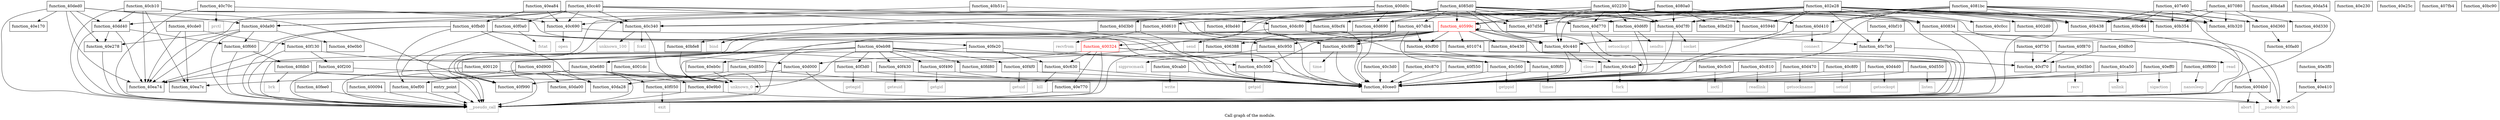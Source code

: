digraph "Call graph of the module." {
  label="Call graph of the module.";
  node [shape=record];

  Node_function_40bd40 [label="{function_40bd40}"];
  Node_function_40bfe8 [label="{function_40bfe8}"];
  Node_function_40bf10 [label="{function_40bf10}"];
  Node_function_40bda8 [label="{function_40bda8}"];
  Node_function_40cab0 [label="{function_40cab0}"];
  Node_function_40c0cc [label="{function_40c0cc}"];
  Node_function_40d360 [label="{function_40d360}"];
  Node_function_40c340 [label="{function_40c340}"];
  Node_function_40d900 [label="{function_40d900}"];
  Node_function_40c3d0 [label="{function_40c3d0}"];
  Node_function_40c440 [label="{function_40c440}"];
  Node_function_40c4a0 [label="{function_40c4a0}"];
  Node_function_40c500 [label="{function_40c500}"];
  Node_function_40c560 [label="{function_40c560}"];
  Node_function_40d610 [label="{function_40d610}"];
  Node_function_40cb10 [label="{function_40cb10}"];
  Node_function_40cc40 [label="{function_40cc40}"];
  Node_function_40d3b0 [label="{function_40d3b0}"];
  Node_function_40c5c0 [label="{function_40c5c0}"];
  Node_function_40c810 [label="{function_40c810}"];
  Node_function_40d410 [label="{function_40d410}"];
  Node_function_40d690 [label="{function_40d690}"];
  Node_function_40cde0 [label="{function_40cde0}"];
  Node_function_40cee0 [label="{function_40cee0}"];
  Node_function_40cf00 [label="{function_40cf00}"];
  Node_function_40c870 [label="{function_40c870}"];
  Node_function_40d470 [label="{function_40d470}"];
  Node_function_40d850 [label="{function_40d850}"];
  Node_function_40da00 [label="{function_40da00}"];
  Node_function_40c8f0 [label="{function_40c8f0}"];
  Node_function_40d4d0 [label="{function_40d4d0}"];
  Node_function_40d6f0 [label="{function_40d6f0}"];
  Node_function_40cf70 [label="{function_40cf70}"];
  Node_function_40dc80 [label="{function_40dc80}"];
  Node_function_40c630 [label="{function_40c630}"];
  Node_function_40c950 [label="{function_40c950}"];
  Node_function_40d550 [label="{function_40d550}"];
  Node_function_40c9f0 [label="{function_40c9f0}"];
  Node_function_40c690 [label="{function_40c690}"];
  Node_function_40c70c [label="{function_40c70c}"];
  Node_function_40d000 [label="{function_40d000}"];
  Node_function_40d8c0 [label="{function_40d8c0}"];
  Node_function_40c7b0 [label="{function_40c7b0}"];
  Node_function_40d5b0 [label="{function_40d5b0}"];
  Node_function_40ca50 [label="{function_40ca50}"];
  Node_function_40da54 [label="{function_40da54}"];
  Node_function_40d770 [label="{function_40d770}"];
  Node_function_40d330 [label="{function_40d330}"];
  Node_function_40e230 [label="{function_40e230}"];
  Node_function_40e25c [label="{function_40e25c}"];
  Node_function_40e278 [label="{function_40e278}"];
  Node_function_40e3f0 [label="{function_40e3f0}"];
  Node_function_40e410 [label="{function_40e410}"];
  Node_function_40e430 [label="{function_40e430}"];
  Node_fork [color="gray50", fontcolor="gray50", label="{fork}"];
  Node_getpid [color="gray50", fontcolor="gray50", label="{getpid}"];
  Node_function_40dd40 [label="{function_40dd40}"];
  Node_function_40da90 [label="{function_40da90}"];
  Node_function_40ded0 [label="{function_40ded0}"];
  Node_function_40e0b0 [label="{function_40e0b0}"];
  Node_function_40e170 [label="{function_40e170}"];
  Node_function_40da28 [label="{function_40da28}"];
  Node_geteuid [color="gray50", fontcolor="gray50", label="{geteuid}"];
  Node_getgid [color="gray50", fontcolor="gray50", label="{getgid}"];
  Node_getuid [color="gray50", fontcolor="gray50", label="{getuid}"];
  Node_nanosleep [color="gray50", fontcolor="gray50", label="{nanosleep}"];
  Node_times [color="gray50", fontcolor="gray50", label="{times}"];
  Node_brk [color="gray50", fontcolor="gray50", label="{brk}"];
  Node_abort [color="gray50", fontcolor="gray50", label="{abort}"];
  Node_function_40e680 [label="{function_40e680}"];
  Node_function_40e770 [label="{function_40e770}"];
  Node_function_40e9b0 [label="{function_40e9b0}"];
  Node_function_40ea74 [label="{function_40ea74}"];
  Node_function_40ea7c [label="{function_40ea7c}"];
  Node_function_40ea84 [label="{function_40ea84}"];
  Node_function_40eb0c [label="{function_40eb0c}"];
  Node_function_40eb98 [label="{function_40eb98}"];
  Node_function_40ef00 [label="{function_40ef00}"];
  Node_function_40eff0 [label="{function_40eff0}"];
  Node_function_40f050 [label="{function_40f050}"];
  Node_function_40f0a0 [label="{function_40f0a0}"];
  Node_function_40f130 [label="{function_40f130}"];
  Node_function_40f200 [label="{function_40f200}"];
  Node_function_40f3d0 [label="{function_40f3d0}"];
  Node_function_40f430 [label="{function_40f430}"];
  Node_function_40f490 [label="{function_40f490}"];
  Node_function_40f4f0 [label="{function_40f4f0}"];
  Node_function_40f550 [label="{function_40f550}"];
  Node_function_40f600 [label="{function_40f600}"];
  Node_function_40f660 [label="{function_40f660}"];
  Node_function_40f6f0 [label="{function_40f6f0}"];
  Node_function_40f750 [label="{function_40f750}"];
  Node_function_40f870 [label="{function_40f870}"];
  Node_function_40f990 [label="{function_40f990}"];
  Node_function_40fad0 [label="{function_40fad0}"];
  Node_function_40fbd0 [label="{function_40fbd0}"];
  Node_function_40fd80 [label="{function_40fd80}"];
  Node_function_40fdb0 [label="{function_40fdb0}"];
  Node_function_40fe20 [label="{function_40fe20}"];
  Node_function_40fee0 [label="{function_40fee0}"];
  Node_unknown_0 [color="gray50", fontcolor="gray50", label="{unknown_0}"];
  Node_unknown_100 [color="gray50", fontcolor="gray50", label="{unknown_100}"];
  Node_fcntl [color="gray50", fontcolor="gray50", label="{fcntl}"];
  Node_close [color="gray50", fontcolor="gray50", label="{close}"];
  Node_getppid [color="gray50", fontcolor="gray50", label="{getppid}"];
  Node_ioctl [color="gray50", fontcolor="gray50", label="{ioctl}"];
  Node_kill [color="gray50", fontcolor="gray50", label="{kill}"];
  Node_open [color="gray50", fontcolor="gray50", label="{open}"];
  Node_prctl [color="gray50", fontcolor="gray50", label="{prctl}"];
  Node_read [color="gray50", fontcolor="gray50", label="{read}"];
  Node_readlink [color="gray50", fontcolor="gray50", label="{readlink}"];
  Node_setsid [color="gray50", fontcolor="gray50", label="{setsid}"];
  Node_sigprocmask [color="gray50", fontcolor="gray50", label="{sigprocmask}"];
  Node_time [color="gray50", fontcolor="gray50", label="{time}"];
  Node_unlink [color="gray50", fontcolor="gray50", label="{unlink}"];
  Node_write [color="gray50", fontcolor="gray50", label="{write}"];
  Node_bind [color="gray50", fontcolor="gray50", label="{bind}"];
  Node_connect [color="gray50", fontcolor="gray50", label="{connect}"];
  Node_getsockname [color="gray50", fontcolor="gray50", label="{getsockname}"];
  Node_getsockopt [color="gray50", fontcolor="gray50", label="{getsockopt}"];
  Node_listen [color="gray50", fontcolor="gray50", label="{listen}"];
  Node_recv [color="gray50", fontcolor="gray50", label="{recv}"];
  Node_recvfrom [color="gray50", fontcolor="gray50", label="{recvfrom}"];
  Node_send [color="gray50", fontcolor="gray50", label="{send}"];
  Node_sendto [color="gray50", fontcolor="gray50", label="{sendto}"];
  Node_setsockopt [color="gray50", fontcolor="gray50", label="{setsockopt}"];
  Node_socket [color="gray50", fontcolor="gray50", label="{socket}"];
  Node_sigaction [color="gray50", fontcolor="gray50", label="{sigaction}"];
  Node_exit [color="gray50", fontcolor="gray50", label="{exit}"];
  Node_fstat [color="gray50", fontcolor="gray50", label="{fstat}"];
  Node_getegid [color="gray50", fontcolor="gray50", label="{getegid}"];
  Node___pseudo_call [color="gray50", fontcolor="gray50", label="{__pseudo_call}"];
  Node___pseudo_branch [color="gray50", fontcolor="gray50", label="{__pseudo_branch}"];
  Node_function_400094 [label="{function_400094}"];
  Node_function_400120 [label="{function_400120}"];
  Node_function_4001dc [label="{function_4001dc}"];
  Node_entry_point [label="{entry_point}"];
  Node_function_4002d0 [label="{function_4002d0}"];
  Node_function_400324 [color="red", fontcolor="red", label="{function_400324}"];
  Node_function_4004b0 [label="{function_4004b0}"];
  Node_function_407080 [label="{function_407080}"];
  Node_function_400834 [label="{function_400834}"];
  Node_function_400d0c [label="{function_400d0c}"];
  Node_function_401074 [label="{function_401074}"];
  Node_function_402230 [label="{function_402230}"];
  Node_function_402e28 [label="{function_402e28}"];
  Node_function_405940 [label="{function_405940}"];
  Node_function_40599c [color="red", fontcolor="red", label="{function_40599c}"];
  Node_function_406388 [label="{function_406388}"];
  Node_function_40d7f0 [label="{function_40d7f0}"];
  Node_function_407d58 [label="{function_407d58}"];
  Node_function_407db4 [label="{function_407db4}"];
  Node_function_407e60 [label="{function_407e60}"];
  Node_function_407fb4 [label="{function_407fb4}"];
  Node_function_4080a0 [label="{function_4080a0}"];
  Node_function_4081bc [label="{function_4081bc}"];
  Node_function_4085d0 [label="{function_4085d0}"];
  Node_function_40b320 [label="{function_40b320}"];
  Node_function_40b354 [label="{function_40b354}"];
  Node_function_40b438 [label="{function_40b438}"];
  Node_function_40b51c [label="{function_40b51c}"];
  Node_function_40bc64 [label="{function_40bc64}"];
  Node_function_40bc90 [label="{function_40bc90}"];
  Node_function_40bcf4 [label="{function_40bcf4}"];
  Node_function_40bd20 [label="{function_40bd20}"];
  Node_function_40bfe8 -> Node___pseudo_call;
  Node_function_40bf10 -> Node_function_40c7b0;
  Node_function_40cab0 -> Node_function_40cee0;
  Node_function_40cab0 -> Node_write;
  Node_function_40d360 -> Node_function_40fad0;
  Node_function_40c340 -> Node_unknown_0;
  Node_function_40c340 -> Node_unknown_100;
  Node_function_40c340 -> Node_fcntl;
  Node_function_40d900 -> Node_function_40cee0;
  Node_function_40d900 -> Node_function_40da00;
  Node_function_40d900 -> Node_function_40da28;
  Node_function_40d900 -> Node_function_40ef00;
  Node_function_40c3d0 -> Node_function_40cee0;
  Node_function_40c440 -> Node_function_40cee0;
  Node_function_40c440 -> Node_close;
  Node_function_40c4a0 -> Node_function_40cee0;
  Node_function_40c4a0 -> Node_fork;
  Node_function_40c500 -> Node_function_40cee0;
  Node_function_40c500 -> Node_getpid;
  Node_function_40c560 -> Node_function_40cee0;
  Node_function_40c560 -> Node_getppid;
  Node_function_40d610 -> Node_function_40cee0;
  Node_function_40d610 -> Node_recvfrom;
  Node_function_40cb10 -> Node_function_40c440;
  Node_function_40cb10 -> Node_function_40cee0;
  Node_function_40cb10 -> Node_function_40dd40;
  Node_function_40cb10 -> Node_function_40ea74;
  Node_function_40cb10 -> Node_function_40ea7c;
  Node_function_40cb10 -> Node___pseudo_call;
  Node_function_40cc40 -> Node_function_40c340;
  Node_function_40cc40 -> Node_function_40c440;
  Node_function_40cc40 -> Node_function_40cee0;
  Node_function_40cc40 -> Node_function_40dc80;
  Node_function_40cc40 -> Node_function_40c690;
  Node_function_40cc40 -> Node_function_40dd40;
  Node_function_40cc40 -> Node_function_40da90;
  Node_function_40cc40 -> Node_function_40ea74;
  Node_function_40cc40 -> Node_function_40f0a0;
  Node_function_40d3b0 -> Node_function_40cee0;
  Node_function_40d3b0 -> Node_bind;
  Node_function_40c5c0 -> Node_function_40cee0;
  Node_function_40c5c0 -> Node_ioctl;
  Node_function_40c810 -> Node_function_40cee0;
  Node_function_40c810 -> Node_readlink;
  Node_function_40d410 -> Node_function_40cee0;
  Node_function_40d410 -> Node_connect;
  Node_function_40d690 -> Node_function_40cee0;
  Node_function_40d690 -> Node_send;
  Node_function_40cde0 -> Node_function_40ea74;
  Node_function_40cde0 -> Node_function_40ea7c;
  Node_function_40cde0 -> Node_function_40f130;
  Node_function_40cf00 -> Node_function_40f6f0;
  Node_function_40c870 -> Node_function_40cee0;
  Node_function_40d470 -> Node_function_40cee0;
  Node_function_40d470 -> Node_getsockname;
  Node_function_40d850 -> Node_function_40cee0;
  Node_function_40d850 -> Node_function_40da28;
  Node_function_40c8f0 -> Node_function_40cee0;
  Node_function_40c8f0 -> Node_setsid;
  Node_function_40d4d0 -> Node_function_40cee0;
  Node_function_40d4d0 -> Node_getsockopt;
  Node_function_40d6f0 -> Node_function_40cee0;
  Node_function_40d6f0 -> Node_sendto;
  Node_function_40dc80 -> Node_function_40cee0;
  Node_function_40dc80 -> Node_function_40cf70;
  Node_function_40dc80 -> Node___pseudo_call;
  Node_function_40c630 -> Node_function_40cee0;
  Node_function_40c630 -> Node_kill;
  Node_function_40c950 -> Node_function_40cee0;
  Node_function_40c950 -> Node_sigprocmask;
  Node_function_40d550 -> Node_function_40cee0;
  Node_function_40d550 -> Node_listen;
  Node_function_40c9f0 -> Node_function_40cee0;
  Node_function_40c9f0 -> Node_time;
  Node_function_40c690 -> Node_function_40cee0;
  Node_function_40c690 -> Node_open;
  Node_function_40c70c -> Node_function_40c690;
  Node_function_40c70c -> Node_prctl;
  Node_function_40c70c -> Node___pseudo_call;
  Node_function_40d000 -> Node_function_40f990;
  Node_function_40d000 -> Node___pseudo_branch;
  Node_function_40d8c0 -> Node_function_40cf70;
  Node_function_40c7b0 -> Node_function_40cee0;
  Node_function_40c7b0 -> Node_read;
  Node_function_40d5b0 -> Node_function_40cee0;
  Node_function_40d5b0 -> Node_recv;
  Node_function_40ca50 -> Node_function_40cee0;
  Node_function_40ca50 -> Node_unlink;
  Node_function_40d770 -> Node_function_40cee0;
  Node_function_40d770 -> Node_setsockopt;
  Node_function_40e278 -> Node___pseudo_call;
  Node_function_40e3f0 -> Node_function_40e410;
  Node_function_40e410 -> Node___pseudo_branch;
  Node_function_40e430 -> Node___pseudo_call;
  Node_function_40dd40 -> Node_function_40e278;
  Node_function_40dd40 -> Node_function_40ea74;
  Node_function_40dd40 -> Node_function_40f660;
  Node_function_40dd40 -> Node___pseudo_call;
  Node_function_40da90 -> Node_function_40e278;
  Node_function_40da90 -> Node_function_40e0b0;
  Node_function_40da90 -> Node_function_40ea74;
  Node_function_40da90 -> Node_function_40f660;
  Node_function_40da90 -> Node___pseudo_call;
  Node_function_40ded0 -> Node_function_40e278;
  Node_function_40ded0 -> Node_function_40dd40;
  Node_function_40ded0 -> Node_function_40da90;
  Node_function_40ded0 -> Node_function_40e170;
  Node_function_40ded0 -> Node_function_40ea74;
  Node_function_40ded0 -> Node_function_40f990;
  Node_function_40ded0 -> Node___pseudo_call;
  Node_function_40e680 -> Node_function_40e9b0;
  Node_function_40e680 -> Node_function_40ea74;
  Node_function_40e680 -> Node_function_40ea7c;
  Node_function_40e680 -> Node_function_40f050;
  Node_function_40e680 -> Node_unknown_0;
  Node_function_40e680 -> Node___pseudo_call;
  Node_function_40e770 -> Node___pseudo_call;
  Node_function_40e9b0 -> Node___pseudo_call;
  Node_function_40e9b0 -> Node___pseudo_branch;
  Node_function_40ea84 -> Node_function_40c340;
  Node_function_40ea84 -> Node_function_40c690;
  Node_function_40ea84 -> Node_function_40fbd0;
  Node_function_40eb0c -> Node_unknown_0;
  Node_function_40eb98 -> Node_function_40cee0;
  Node_function_40eb98 -> Node_function_40cf70;
  Node_function_40eb98 -> Node_function_40e680;
  Node_function_40eb98 -> Node_function_40eb0c;
  Node_function_40eb98 -> Node_function_40f3d0;
  Node_function_40eb98 -> Node_function_40f430;
  Node_function_40eb98 -> Node_function_40f490;
  Node_function_40eb98 -> Node_function_40f4f0;
  Node_function_40eb98 -> Node_function_40f990;
  Node_function_40eb98 -> Node_function_40fd80;
  Node_function_40eb98 -> Node_unknown_0;
  Node_function_40eb98 -> Node___pseudo_call;
  Node_function_40ef00 -> Node___pseudo_call;
  Node_function_40eff0 -> Node_function_40cee0;
  Node_function_40eff0 -> Node_sigaction;
  Node_function_40f050 -> Node_exit;
  Node_function_40f0a0 -> Node_fstat;
  Node_function_40f0a0 -> Node___pseudo_call;
  Node_function_40f130 -> Node_function_40d000;
  Node_function_40f130 -> Node_function_40f200;
  Node_function_40f130 -> Node___pseudo_call;
  Node_function_40f200 -> Node_function_40cee0;
  Node_function_40f200 -> Node___pseudo_call;
  Node_function_40f3d0 -> Node_function_40cee0;
  Node_function_40f3d0 -> Node_getegid;
  Node_function_40f430 -> Node_function_40cee0;
  Node_function_40f430 -> Node_geteuid;
  Node_function_40f490 -> Node_function_40cee0;
  Node_function_40f490 -> Node_getgid;
  Node_function_40f4f0 -> Node_function_40cee0;
  Node_function_40f4f0 -> Node_getuid;
  Node_function_40f550 -> Node_function_40cee0;
  Node_function_40f600 -> Node_function_40cee0;
  Node_function_40f600 -> Node_nanosleep;
  Node_function_40f660 -> Node_function_40fdb0;
  Node_function_40f660 -> Node___pseudo_call;
  Node_function_40f6f0 -> Node_function_40cee0;
  Node_function_40f6f0 -> Node_times;
  Node_function_40f750 -> Node_function_40cf70;
  Node_function_40f870 -> Node_function_40cf70;
  Node_function_40fbd0 -> Node_function_40c950;
  Node_function_40fbd0 -> Node_function_40da28;
  Node_function_40fbd0 -> Node_function_40ea74;
  Node_function_40fbd0 -> Node_function_40ef00;
  Node_function_40fbd0 -> Node_function_40fe20;
  Node_function_40fbd0 -> Node___pseudo_call;
  Node_function_40fdb0 -> Node_function_40cee0;
  Node_function_40fdb0 -> Node_brk;
  Node_function_40fe20 -> Node_function_40c500;
  Node_function_40fe20 -> Node_function_40c630;
  Node_function_40fe20 -> Node___pseudo_call;
  Node_function_40fee0 -> Node___pseudo_call;
  Node_function_400094 -> Node___pseudo_call;
  Node_function_400120 -> Node_unknown_0;
  Node_function_400120 -> Node___pseudo_call;
  Node_function_4001dc -> Node_unknown_0;
  Node_entry_point -> Node___pseudo_call;
  Node_function_400324 -> Node_function_40c4a0;
  Node_function_400324 -> Node_function_40c560;
  Node_function_400324 -> Node_function_40c630;
  Node_function_400324 -> Node_function_40e680;
  Node_function_400324 -> Node_function_40e770;
  Node_function_400324 -> Node___pseudo_call;
  Node_function_4004b0 -> Node_abort;
  Node_function_4004b0 -> Node___pseudo_call;
  Node_function_4004b0 -> Node___pseudo_branch;
  Node_function_407080 -> Node_function_40d360;
  Node_function_407080 -> Node___pseudo_call;
  Node_function_407080 -> Node_function_40b320;
  Node_function_407080 -> Node_function_40b354;
  Node_function_407080 -> Node_function_40b438;
  Node_function_400834 -> Node___pseudo_call;
  Node_function_400834 -> Node___pseudo_branch;
  Node_function_400d0c -> Node_function_40d3b0;
  Node_function_400d0c -> Node_function_40d410;
  Node_function_400d0c -> Node_function_40d690;
  Node_function_400d0c -> Node_function_40dc80;
  Node_function_400d0c -> Node___pseudo_call;
  Node_function_400d0c -> Node_function_400834;
  Node_function_400d0c -> Node_function_40d7f0;
  Node_function_400d0c -> Node_function_407d58;
  Node_function_401074 -> Node___pseudo_call;
  Node_function_402230 -> Node_function_40c440;
  Node_function_402230 -> Node_function_40d6f0;
  Node_function_402230 -> Node_function_40dc80;
  Node_function_402230 -> Node_function_40d770;
  Node_function_402230 -> Node___pseudo_call;
  Node_function_402230 -> Node_function_400834;
  Node_function_402230 -> Node_function_405940;
  Node_function_402230 -> Node_function_40599c;
  Node_function_402230 -> Node_function_40d7f0;
  Node_function_402230 -> Node_function_407d58;
  Node_function_402e28 -> Node_function_40c0cc;
  Node_function_402e28 -> Node_function_40d360;
  Node_function_402e28 -> Node_function_40c440;
  Node_function_402e28 -> Node_function_40d6f0;
  Node_function_402e28 -> Node_function_40dc80;
  Node_function_402e28 -> Node_function_40c690;
  Node_function_402e28 -> Node_function_40c7b0;
  Node_function_402e28 -> Node_function_40d770;
  Node_function_402e28 -> Node___pseudo_call;
  Node_function_402e28 -> Node_function_4002d0;
  Node_function_402e28 -> Node_function_400834;
  Node_function_402e28 -> Node_function_405940;
  Node_function_402e28 -> Node_function_40599c;
  Node_function_402e28 -> Node_function_40d7f0;
  Node_function_402e28 -> Node_function_407d58;
  Node_function_402e28 -> Node_function_40b320;
  Node_function_402e28 -> Node_function_40b354;
  Node_function_402e28 -> Node_function_40b438;
  Node_function_402e28 -> Node_function_40bc64;
  Node_function_402e28 -> Node_function_40bcf4;
  Node_function_40599c -> Node_function_40c440;
  Node_function_40599c -> Node_function_40c500;
  Node_function_40599c -> Node_function_40cf00;
  Node_function_40599c -> Node_function_40c950;
  Node_function_40599c -> Node_function_40c9f0;
  Node_function_40599c -> Node_function_40c7b0;
  Node_function_40599c -> Node_function_40e430;
  Node_function_40599c -> Node_function_40ea74;
  Node_function_40599c -> Node_function_40f990;
  Node_function_40599c -> Node_unknown_0;
  Node_function_40599c -> Node___pseudo_call;
  Node_function_40599c -> Node_function_400324;
  Node_function_40599c -> Node_function_4004b0;
  Node_function_40599c -> Node_function_401074;
  Node_function_40599c -> Node_function_40599c;
  Node_function_40599c -> Node_function_406388;
  Node_function_406388 -> Node___pseudo_call;
  Node_function_40d7f0 -> Node_function_40cee0;
  Node_function_40d7f0 -> Node_socket;
  Node_function_407db4 -> Node_function_40c500;
  Node_function_407db4 -> Node_function_40c560;
  Node_function_407db4 -> Node_function_40cf00;
  Node_function_407db4 -> Node_function_40c9f0;
  Node_function_407e60 -> Node_function_40d330;
  Node_function_407e60 -> Node_function_40b320;
  Node_function_407e60 -> Node_function_40b354;
  Node_function_407e60 -> Node_function_40b438;
  Node_function_407e60 -> Node_function_40bc64;
  Node_function_4080a0 -> Node_function_40c340;
  Node_function_4080a0 -> Node_function_40c440;
  Node_function_4080a0 -> Node_function_40d410;
  Node_function_4080a0 -> Node_function_40d7f0;
  Node_function_4080a0 -> Node_function_40bd20;
  Node_function_4081bc -> Node_function_40d360;
  Node_function_4081bc -> Node_function_40c440;
  Node_function_4081bc -> Node_function_40c4a0;
  Node_function_4081bc -> Node_function_40d410;
  Node_function_4081bc -> Node_function_40d690;
  Node_function_4081bc -> Node___pseudo_call;
  Node_function_4081bc -> Node_function_40d7f0;
  Node_function_4081bc -> Node_function_40b320;
  Node_function_4081bc -> Node_function_40b354;
  Node_function_4081bc -> Node_function_40b438;
  Node_function_4085d0 -> Node_function_40bd40;
  Node_function_4085d0 -> Node_function_40bfe8;
  Node_function_4085d0 -> Node_function_40c340;
  Node_function_4085d0 -> Node_function_40c440;
  Node_function_4085d0 -> Node_function_40c4a0;
  Node_function_4085d0 -> Node_function_40d610;
  Node_function_4085d0 -> Node_function_40d690;
  Node_function_4085d0 -> Node_function_40d6f0;
  Node_function_4085d0 -> Node_function_40dc80;
  Node_function_4085d0 -> Node_function_40c9f0;
  Node_function_4085d0 -> Node_function_40d000;
  Node_function_4085d0 -> Node_function_40d770;
  Node_function_4085d0 -> Node___pseudo_call;
  Node_function_4085d0 -> Node___pseudo_branch;
  Node_function_4085d0 -> Node_function_40599c;
  Node_function_4085d0 -> Node_function_40d7f0;
  Node_function_4085d0 -> Node_function_407d58;
  Node_function_4085d0 -> Node_function_407db4;
  Node_function_4085d0 -> Node_function_40b320;
  Node_function_4085d0 -> Node_function_40b354;
  Node_function_4085d0 -> Node_function_40b438;
  Node_function_40b51c -> Node_function_40da90;
  Node_function_40b51c -> Node_function_40bcf4;
}
